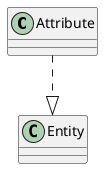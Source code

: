 @startuml PM_Model_DesignPattern_Attribute
' PM: Design Pattern Attribute Model
class Attribute

Attribute ..|> Entity
@enduml